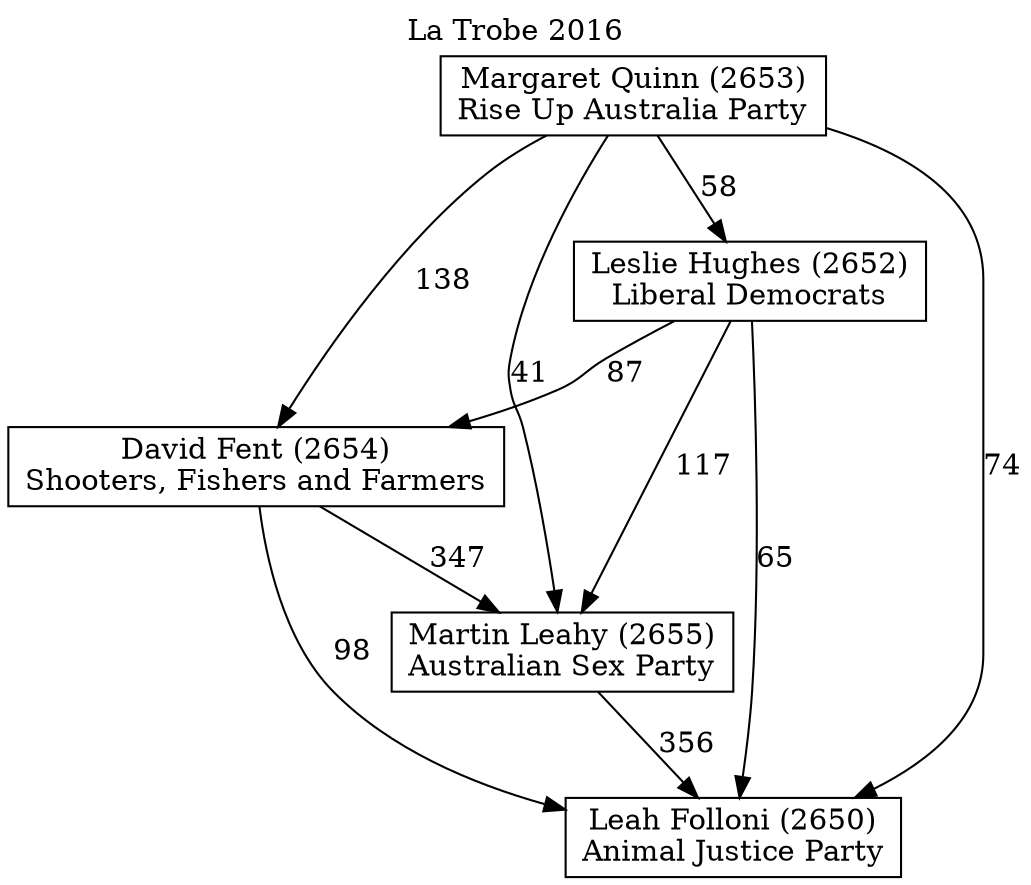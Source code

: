 // House preference flow
digraph "Leah Folloni (2650)_La Trobe_2016" {
	graph [label="La Trobe 2016" labelloc=t mclimit=10]
	node [shape=box]
	"Martin Leahy (2655)" [label="Martin Leahy (2655)
Australian Sex Party"]
	"Leslie Hughes (2652)" [label="Leslie Hughes (2652)
Liberal Democrats"]
	"Margaret Quinn (2653)" [label="Margaret Quinn (2653)
Rise Up Australia Party"]
	"Leah Folloni (2650)" [label="Leah Folloni (2650)
Animal Justice Party"]
	"David Fent (2654)" [label="David Fent (2654)
Shooters, Fishers and Farmers"]
	"Margaret Quinn (2653)" -> "David Fent (2654)" [label=138]
	"Leslie Hughes (2652)" -> "Martin Leahy (2655)" [label=117]
	"David Fent (2654)" -> "Martin Leahy (2655)" [label=347]
	"Martin Leahy (2655)" -> "Leah Folloni (2650)" [label=356]
	"Margaret Quinn (2653)" -> "Leslie Hughes (2652)" [label=58]
	"Margaret Quinn (2653)" -> "Leah Folloni (2650)" [label=74]
	"Leslie Hughes (2652)" -> "Leah Folloni (2650)" [label=65]
	"Margaret Quinn (2653)" -> "Martin Leahy (2655)" [label=41]
	"David Fent (2654)" -> "Leah Folloni (2650)" [label=98]
	"Leslie Hughes (2652)" -> "David Fent (2654)" [label=87]
}
